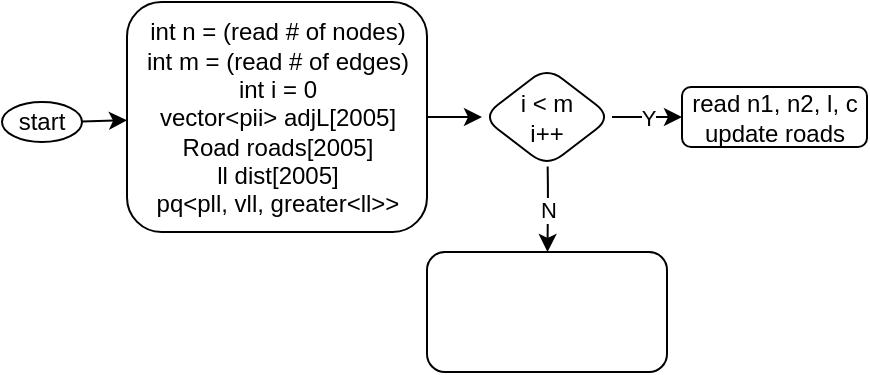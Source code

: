<mxfile>
    <diagram id="m5GtEqvFR8ihqjtGLvGv" name="main">
        <mxGraphModel dx="704" dy="433" grid="1" gridSize="10" guides="1" tooltips="1" connect="1" arrows="1" fold="1" page="1" pageScale="1" pageWidth="850" pageHeight="1100" math="0" shadow="0">
            <root>
                <mxCell id="0"/>
                <mxCell id="1" parent="0"/>
                <mxCell id="5" value="" style="edgeStyle=none;html=1;" edge="1" parent="1" source="2" target="4">
                    <mxGeometry relative="1" as="geometry"/>
                </mxCell>
                <mxCell id="2" value="start" style="ellipse;whiteSpace=wrap;html=1;" vertex="1" parent="1">
                    <mxGeometry x="60" y="95" width="40" height="20" as="geometry"/>
                </mxCell>
                <mxCell id="15" value="" style="edgeStyle=none;html=1;" edge="1" parent="1" source="4" target="14">
                    <mxGeometry relative="1" as="geometry"/>
                </mxCell>
                <mxCell id="4" value="int n = (read # of nodes)&lt;br&gt;int m = (read # of edges)&lt;br&gt;int i = 0&lt;br&gt;vector&amp;lt;pii&amp;gt; adjL[2005]&lt;br&gt;Road roads[2005]&lt;br&gt;ll dist[2005]&lt;br&gt;pq&amp;lt;pll, vll, greater&amp;lt;ll&amp;gt;&amp;gt;" style="rounded=1;whiteSpace=wrap;html=1;" vertex="1" parent="1">
                    <mxGeometry x="122.5" y="45" width="150" height="115" as="geometry"/>
                </mxCell>
                <mxCell id="17" value="Y" style="edgeStyle=none;html=1;" edge="1" parent="1" source="14" target="16">
                    <mxGeometry relative="1" as="geometry"/>
                </mxCell>
                <mxCell id="19" value="N" style="edgeStyle=none;html=1;" edge="1" parent="1" source="14" target="18">
                    <mxGeometry relative="1" as="geometry">
                        <Array as="points">
                            <mxPoint x="333" y="140"/>
                        </Array>
                    </mxGeometry>
                </mxCell>
                <mxCell id="14" value="i &amp;lt; m&lt;br&gt;i++" style="rhombus;whiteSpace=wrap;html=1;rounded=1;" vertex="1" parent="1">
                    <mxGeometry x="300" y="77.5" width="65" height="50" as="geometry"/>
                </mxCell>
                <mxCell id="16" value="read n1, n2, l, c&lt;br&gt;update roads" style="whiteSpace=wrap;html=1;rounded=1;" vertex="1" parent="1">
                    <mxGeometry x="400" y="87.5" width="92.5" height="30" as="geometry"/>
                </mxCell>
                <mxCell id="18" value="" style="whiteSpace=wrap;html=1;rounded=1;" vertex="1" parent="1">
                    <mxGeometry x="272.5" y="170" width="120" height="60" as="geometry"/>
                </mxCell>
            </root>
        </mxGraphModel>
    </diagram>
    <diagram id="VKg4IMJ04mF_zNhOYByq" name="dijkstra">
        <mxGraphModel dx="704" dy="433" grid="1" gridSize="10" guides="1" tooltips="1" connect="1" arrows="1" fold="1" page="1" pageScale="1" pageWidth="850" pageHeight="1100" math="0" shadow="0">
            <root>
                <mxCell id="0"/>
                <mxCell id="1" parent="0"/>
            </root>
        </mxGraphModel>
    </diagram>
</mxfile>